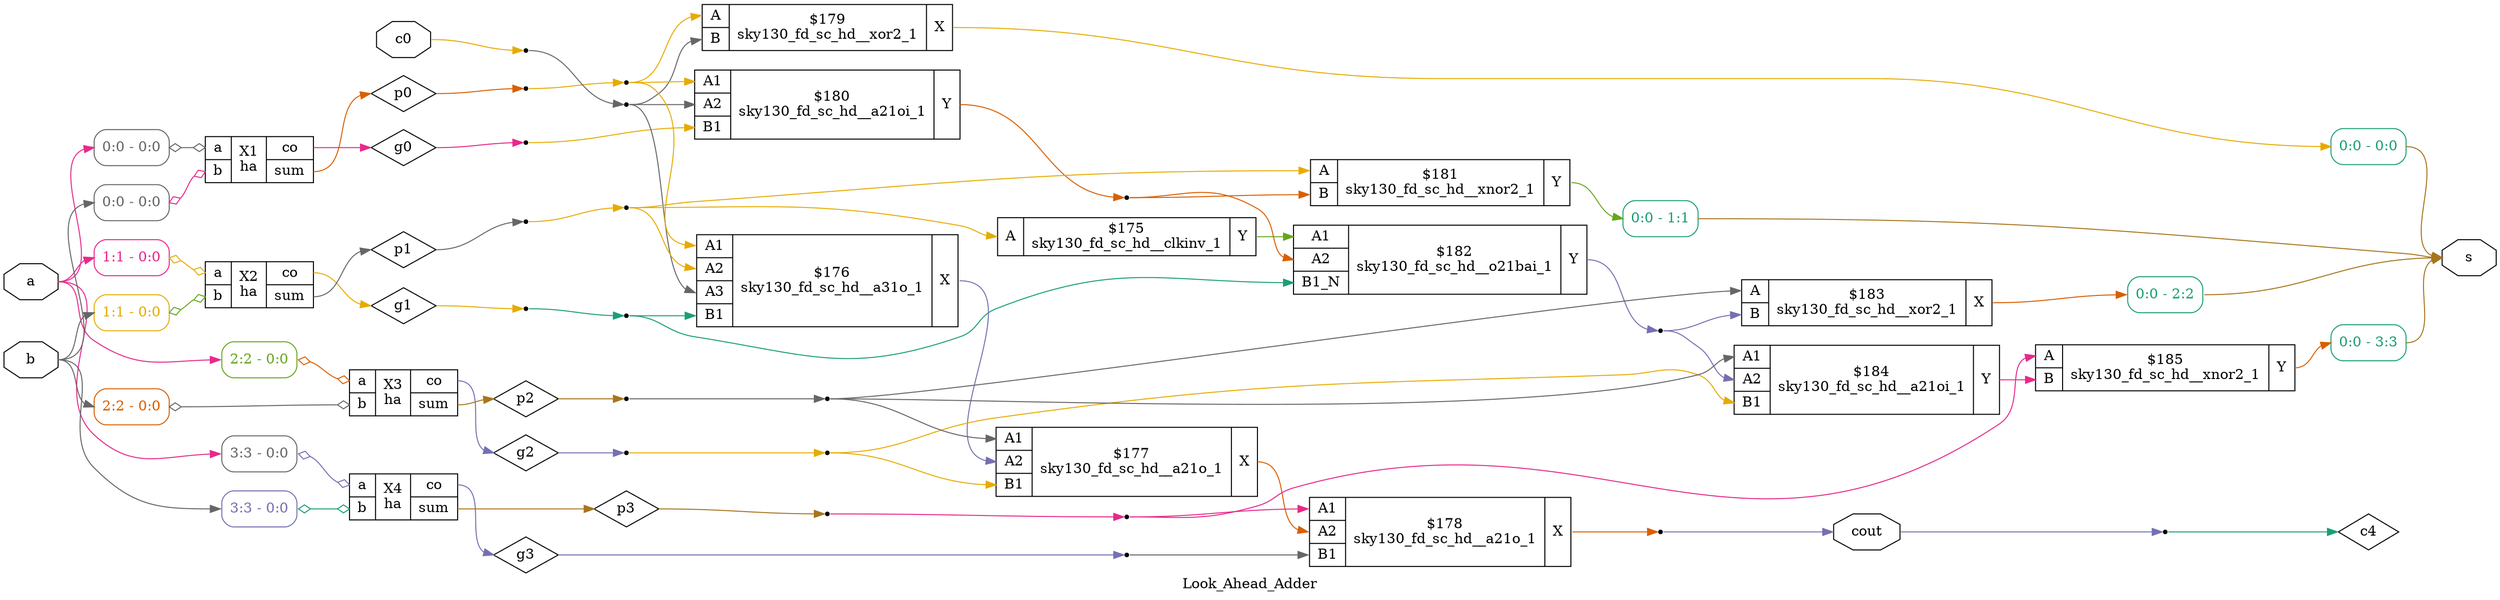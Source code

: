 digraph "Look_Ahead_Adder" {
label="Look_Ahead_Adder";
rankdir="LR";
remincross=true;
n46 [ shape=octagon, label="a", color="black", fontcolor="black"];
n47 [ shape=octagon, label="b", color="black", fontcolor="black"];
n48 [ shape=octagon, label="c0", color="black", fontcolor="black"];
n49 [ shape=diamond, label="c4", color="black", fontcolor="black"];
n50 [ shape=octagon, label="cout", color="black", fontcolor="black"];
n51 [ shape=diamond, label="g0", color="black", fontcolor="black"];
n52 [ shape=diamond, label="g1", color="black", fontcolor="black"];
n53 [ shape=diamond, label="g2", color="black", fontcolor="black"];
n54 [ shape=diamond, label="g3", color="black", fontcolor="black"];
n55 [ shape=diamond, label="p0", color="black", fontcolor="black"];
n56 [ shape=diamond, label="p1", color="black", fontcolor="black"];
n57 [ shape=diamond, label="p2", color="black", fontcolor="black"];
n58 [ shape=diamond, label="p3", color="black", fontcolor="black"];
n59 [ shape=octagon, label="s", color="black", fontcolor="black"];
c62 [ shape=record, label="{{<p60> A}|$175\nsky130_fd_sc_hd__clkinv_1|{<p61> Y}}",  ];
c68 [ shape=record, label="{{<p63> A1|<p64> A2|<p65> A3|<p66> B1}|$176\nsky130_fd_sc_hd__a31o_1|{<p67> X}}",  ];
c69 [ shape=record, label="{{<p63> A1|<p64> A2|<p66> B1}|$177\nsky130_fd_sc_hd__a21o_1|{<p67> X}}",  ];
c70 [ shape=record, label="{{<p63> A1|<p64> A2|<p66> B1}|$178\nsky130_fd_sc_hd__a21o_1|{<p67> X}}",  ];
c72 [ shape=record, label="{{<p60> A|<p71> B}|$179\nsky130_fd_sc_hd__xor2_1|{<p67> X}}",  ];
c73 [ shape=record, label="{{<p63> A1|<p64> A2|<p66> B1}|$180\nsky130_fd_sc_hd__a21oi_1|{<p61> Y}}",  ];
c74 [ shape=record, label="{{<p60> A|<p71> B}|$181\nsky130_fd_sc_hd__xnor2_1|{<p61> Y}}",  ];
c76 [ shape=record, label="{{<p63> A1|<p64> A2|<p75> B1_N}|$182\nsky130_fd_sc_hd__o21bai_1|{<p61> Y}}",  ];
c77 [ shape=record, label="{{<p60> A|<p71> B}|$183\nsky130_fd_sc_hd__xor2_1|{<p67> X}}",  ];
c78 [ shape=record, label="{{<p63> A1|<p64> A2|<p66> B1}|$184\nsky130_fd_sc_hd__a21oi_1|{<p61> Y}}",  ];
c79 [ shape=record, label="{{<p60> A|<p71> B}|$185\nsky130_fd_sc_hd__xnor2_1|{<p61> Y}}",  ];
c82 [ shape=record, label="{{<p46> a|<p47> b}|X1\nha|{<p80> co|<p81> sum}}",  ];
x0 [ shape=record, style=rounded, label="<s0> 0:0 - 0:0 ", colorscheme="dark28", color="8", fontcolor="8" ];
x0:e -> c82:p46:w [arrowhead=odiamond, arrowtail=odiamond, dir=both, colorscheme="dark28", color="8", fontcolor="8", label=""];
x1 [ shape=record, style=rounded, label="<s0> 0:0 - 0:0 ", colorscheme="dark28", color="8", fontcolor="8" ];
x1:e -> c82:p47:w [arrowhead=odiamond, arrowtail=odiamond, dir=both, colorscheme="dark28", color="4", fontcolor="4", label=""];
c83 [ shape=record, label="{{<p46> a|<p47> b}|X2\nha|{<p80> co|<p81> sum}}",  ];
x2 [ shape=record, style=rounded, label="<s0> 1:1 - 0:0 ", colorscheme="dark28", color="4", fontcolor="4" ];
x2:e -> c83:p46:w [arrowhead=odiamond, arrowtail=odiamond, dir=both, colorscheme="dark28", color="6", fontcolor="6", label=""];
x3 [ shape=record, style=rounded, label="<s0> 1:1 - 0:0 ", colorscheme="dark28", color="6", fontcolor="6" ];
x3:e -> c83:p47:w [arrowhead=odiamond, arrowtail=odiamond, dir=both, colorscheme="dark28", color="5", fontcolor="5", label=""];
c84 [ shape=record, label="{{<p46> a|<p47> b}|X3\nha|{<p80> co|<p81> sum}}",  ];
x4 [ shape=record, style=rounded, label="<s0> 2:2 - 0:0 ", colorscheme="dark28", color="5", fontcolor="5" ];
x4:e -> c84:p46:w [arrowhead=odiamond, arrowtail=odiamond, dir=both, colorscheme="dark28", color="2", fontcolor="2", label=""];
x5 [ shape=record, style=rounded, label="<s0> 2:2 - 0:0 ", colorscheme="dark28", color="2", fontcolor="2" ];
x5:e -> c84:p47:w [arrowhead=odiamond, arrowtail=odiamond, dir=both, colorscheme="dark28", color="8", fontcolor="8", label=""];
c85 [ shape=record, label="{{<p46> a|<p47> b}|X4\nha|{<p80> co|<p81> sum}}",  ];
x6 [ shape=record, style=rounded, label="<s0> 3:3 - 0:0 ", colorscheme="dark28", color="8", fontcolor="8" ];
x6:e -> c85:p46:w [arrowhead=odiamond, arrowtail=odiamond, dir=both, colorscheme="dark28", color="3", fontcolor="3", label=""];
x7 [ shape=record, style=rounded, label="<s0> 3:3 - 0:0 ", colorscheme="dark28", color="3", fontcolor="3" ];
x7:e -> c85:p47:w [arrowhead=odiamond, arrowtail=odiamond, dir=both, colorscheme="dark28", color="1", fontcolor="1", label=""];
x8 [shape=point, ];
x9 [shape=point, ];
x10 [shape=point, ];
x11 [shape=point, ];
x12 [shape=point, ];
x13 [shape=point, ];
x14 [shape=point, ];
x15 [shape=point, ];
x16 [shape=point, ];
x17 [shape=point, ];
x18 [ shape=record, style=rounded, label="<s0> 0:0 - 0:0 ", colorscheme="dark28", color="1", fontcolor="1" ];
x19 [shape=point, ];
x20 [ shape=record, style=rounded, label="<s0> 0:0 - 1:1 ", colorscheme="dark28", color="1", fontcolor="1" ];
x21 [ shape=record, style=rounded, label="<s0> 0:0 - 2:2 ", colorscheme="dark28", color="1", fontcolor="1" ];
x22 [ shape=record, style=rounded, label="<s0> 0:0 - 3:3 ", colorscheme="dark28", color="1", fontcolor="1" ];
n26 [ shape=point ];
x16:e -> n26:w [colorscheme="dark28", color="8", fontcolor="8", label=""];
n26:e -> c68:p65:w [colorscheme="dark28", color="8", fontcolor="8", label=""];
n26:e -> c72:p71:w [colorscheme="dark28", color="8", fontcolor="8", label=""];
n26:e -> c73:p64:w [colorscheme="dark28", color="8", fontcolor="8", label=""];
c70:p67:e -> x17:w [colorscheme="dark28", color="2", fontcolor="2", label=""];
x19:e -> c73:p66:w [colorscheme="dark28", color="6", fontcolor="6", label=""];
n29 [ shape=point ];
x13:e -> n29:w [colorscheme="dark28", color="1", fontcolor="1", label=""];
n29:e -> c68:p66:w [colorscheme="dark28", color="1", fontcolor="1", label=""];
n29:e -> c76:p75:w [colorscheme="dark28", color="1", fontcolor="1", label=""];
n30 [ shape=point ];
x10:e -> n30:w [colorscheme="dark28", color="6", fontcolor="6", label=""];
n30:e -> c69:p66:w [colorscheme="dark28", color="6", fontcolor="6", label=""];
n30:e -> c78:p66:w [colorscheme="dark28", color="6", fontcolor="6", label=""];
x11:e -> c70:p66:w [colorscheme="dark28", color="8", fontcolor="8", label=""];
c62:p61:e -> c76:p63:w [colorscheme="dark28", color="5", fontcolor="5", label=""];
c68:p67:e -> c69:p64:w [colorscheme="dark28", color="3", fontcolor="3", label=""];
c69:p67:e -> c70:p64:w [colorscheme="dark28", color="2", fontcolor="2", label=""];
n35 [ shape=point ];
c73:p61:e -> n35:w [colorscheme="dark28", color="2", fontcolor="2", label=""];
n35:e -> c74:p71:w [colorscheme="dark28", color="2", fontcolor="2", label=""];
n35:e -> c76:p64:w [colorscheme="dark28", color="2", fontcolor="2", label=""];
n36 [ shape=point ];
c76:p61:e -> n36:w [colorscheme="dark28", color="3", fontcolor="3", label=""];
n36:e -> c77:p71:w [colorscheme="dark28", color="3", fontcolor="3", label=""];
n36:e -> c78:p64:w [colorscheme="dark28", color="3", fontcolor="3", label=""];
c78:p61:e -> c79:p71:w [colorscheme="dark28", color="4", fontcolor="4", label=""];
n38 [ shape=point ];
x14:e -> n38:w [colorscheme="dark28", color="6", fontcolor="6", label=""];
n38:e -> c68:p63:w [colorscheme="dark28", color="6", fontcolor="6", label=""];
n38:e -> c72:p60:w [colorscheme="dark28", color="6", fontcolor="6", label=""];
n38:e -> c73:p63:w [colorscheme="dark28", color="6", fontcolor="6", label=""];
n39 [ shape=point ];
x15:e -> n39:w [colorscheme="dark28", color="6", fontcolor="6", label=""];
n39:e -> c62:p60:w [colorscheme="dark28", color="6", fontcolor="6", label=""];
n39:e -> c68:p64:w [colorscheme="dark28", color="6", fontcolor="6", label=""];
n39:e -> c74:p60:w [colorscheme="dark28", color="6", fontcolor="6", label=""];
n40 [ shape=point ];
x12:e -> n40:w [colorscheme="dark28", color="8", fontcolor="8", label=""];
n40:e -> c69:p63:w [colorscheme="dark28", color="8", fontcolor="8", label=""];
n40:e -> c77:p60:w [colorscheme="dark28", color="8", fontcolor="8", label=""];
n40:e -> c78:p63:w [colorscheme="dark28", color="8", fontcolor="8", label=""];
n41 [ shape=point ];
x9:e -> n41:w [colorscheme="dark28", color="4", fontcolor="4", label=""];
n41:e -> c70:p63:w [colorscheme="dark28", color="4", fontcolor="4", label=""];
n41:e -> c79:p60:w [colorscheme="dark28", color="4", fontcolor="4", label=""];
c72:p67:e -> x18:w [colorscheme="dark28", color="6", fontcolor="6", label=""];
c74:p61:e -> x20:w [colorscheme="dark28", color="5", fontcolor="5", label=""];
c77:p67:e -> x21:w [colorscheme="dark28", color="2", fontcolor="2", label=""];
c79:p61:e -> x22:w [colorscheme="dark28", color="2", fontcolor="2", label=""];
n46:e -> x0:s0:w [colorscheme="dark28", color="4", fontcolor="4", label=""];
n46:e -> x2:s0:w [colorscheme="dark28", color="4", fontcolor="4", label=""];
n46:e -> x4:s0:w [colorscheme="dark28", color="4", fontcolor="4", label=""];
n46:e -> x6:s0:w [colorscheme="dark28", color="4", fontcolor="4", label=""];
n47:e -> x1:s0:w [colorscheme="dark28", color="8", fontcolor="8", label=""];
n47:e -> x3:s0:w [colorscheme="dark28", color="8", fontcolor="8", label=""];
n47:e -> x5:s0:w [colorscheme="dark28", color="8", fontcolor="8", label=""];
n47:e -> x7:s0:w [colorscheme="dark28", color="8", fontcolor="8", label=""];
n48:e -> x16:w [colorscheme="dark28", color="6", fontcolor="6", label=""];
x8:e -> n49:w [colorscheme="dark28", color="1", fontcolor="1", label=""];
x17:e -> n50:w [colorscheme="dark28", color="3", fontcolor="3", label=""];
n50:e -> x8:w [colorscheme="dark28", color="3", fontcolor="3", label=""];
c82:p80:e -> n51:w [colorscheme="dark28", color="4", fontcolor="4", label=""];
n51:e -> x19:w [colorscheme="dark28", color="4", fontcolor="4", label=""];
c83:p80:e -> n52:w [colorscheme="dark28", color="6", fontcolor="6", label=""];
n52:e -> x13:w [colorscheme="dark28", color="6", fontcolor="6", label=""];
c84:p80:e -> n53:w [colorscheme="dark28", color="3", fontcolor="3", label=""];
n53:e -> x10:w [colorscheme="dark28", color="3", fontcolor="3", label=""];
c85:p80:e -> n54:w [colorscheme="dark28", color="3", fontcolor="3", label=""];
n54:e -> x11:w [colorscheme="dark28", color="3", fontcolor="3", label=""];
c82:p81:e -> n55:w [colorscheme="dark28", color="2", fontcolor="2", label=""];
n55:e -> x14:w [colorscheme="dark28", color="2", fontcolor="2", label=""];
c83:p81:e -> n56:w [colorscheme="dark28", color="8", fontcolor="8", label=""];
n56:e -> x15:w [colorscheme="dark28", color="8", fontcolor="8", label=""];
c84:p81:e -> n57:w [colorscheme="dark28", color="7", fontcolor="7", label=""];
n57:e -> x12:w [colorscheme="dark28", color="7", fontcolor="7", label=""];
c85:p81:e -> n58:w [colorscheme="dark28", color="7", fontcolor="7", label=""];
n58:e -> x9:w [colorscheme="dark28", color="7", fontcolor="7", label=""];
x18:s0:e -> n59:w [colorscheme="dark28", color="7", fontcolor="7", label=""];
x20:s0:e -> n59:w [colorscheme="dark28", color="7", fontcolor="7", label=""];
x21:s0:e -> n59:w [colorscheme="dark28", color="7", fontcolor="7", label=""];
x22:s0:e -> n59:w [colorscheme="dark28", color="7", fontcolor="7", label=""];
}
digraph "ha" {
label="ha";
rankdir="LR";
remincross=true;
n5 [ shape=octagon, label="a", color="black", fontcolor="black"];
n6 [ shape=octagon, label="b", color="black", fontcolor="black"];
n7 [ shape=octagon, label="co", color="black", fontcolor="black"];
n8 [ shape=octagon, label="sum", color="black", fontcolor="black"];
c12 [ shape=record, label="{{<p9> A|<p10> B}|$187\nsky130_fd_sc_hd__and2_0|{<p11> X}}",  ];
c13 [ shape=record, label="{{<p9> A|<p10> B}|$188\nsky130_fd_sc_hd__xor2_1|{<p11> X}}",  ];
x0 [shape=point, ];
x1 [shape=point, ];
x2 [shape=point, ];
x3 [shape=point, ];
n1 [ shape=point ];
x1:e -> n1:w [colorscheme="dark28", color="1", fontcolor="1", label=""];
n1:e -> c12:p10:w [colorscheme="dark28", color="1", fontcolor="1", label=""];
n1:e -> c13:p10:w [colorscheme="dark28", color="1", fontcolor="1", label=""];
n2 [ shape=point ];
x0:e -> n2:w [colorscheme="dark28", color="5", fontcolor="5", label=""];
n2:e -> c12:p9:w [colorscheme="dark28", color="5", fontcolor="5", label=""];
n2:e -> c13:p9:w [colorscheme="dark28", color="5", fontcolor="5", label=""];
c12:p11:e -> x3:w [colorscheme="dark28", color="1", fontcolor="1", label=""];
c13:p11:e -> x2:w [colorscheme="dark28", color="3", fontcolor="3", label=""];
n5:e -> x1:w [colorscheme="dark28", color="8", fontcolor="8", label=""];
n6:e -> x0:w [colorscheme="dark28", color="7", fontcolor="7", label=""];
x3:e -> n7:w [colorscheme="dark28", color="5", fontcolor="5", label=""];
x2:e -> n8:w [colorscheme="dark28", color="7", fontcolor="7", label=""];
}
